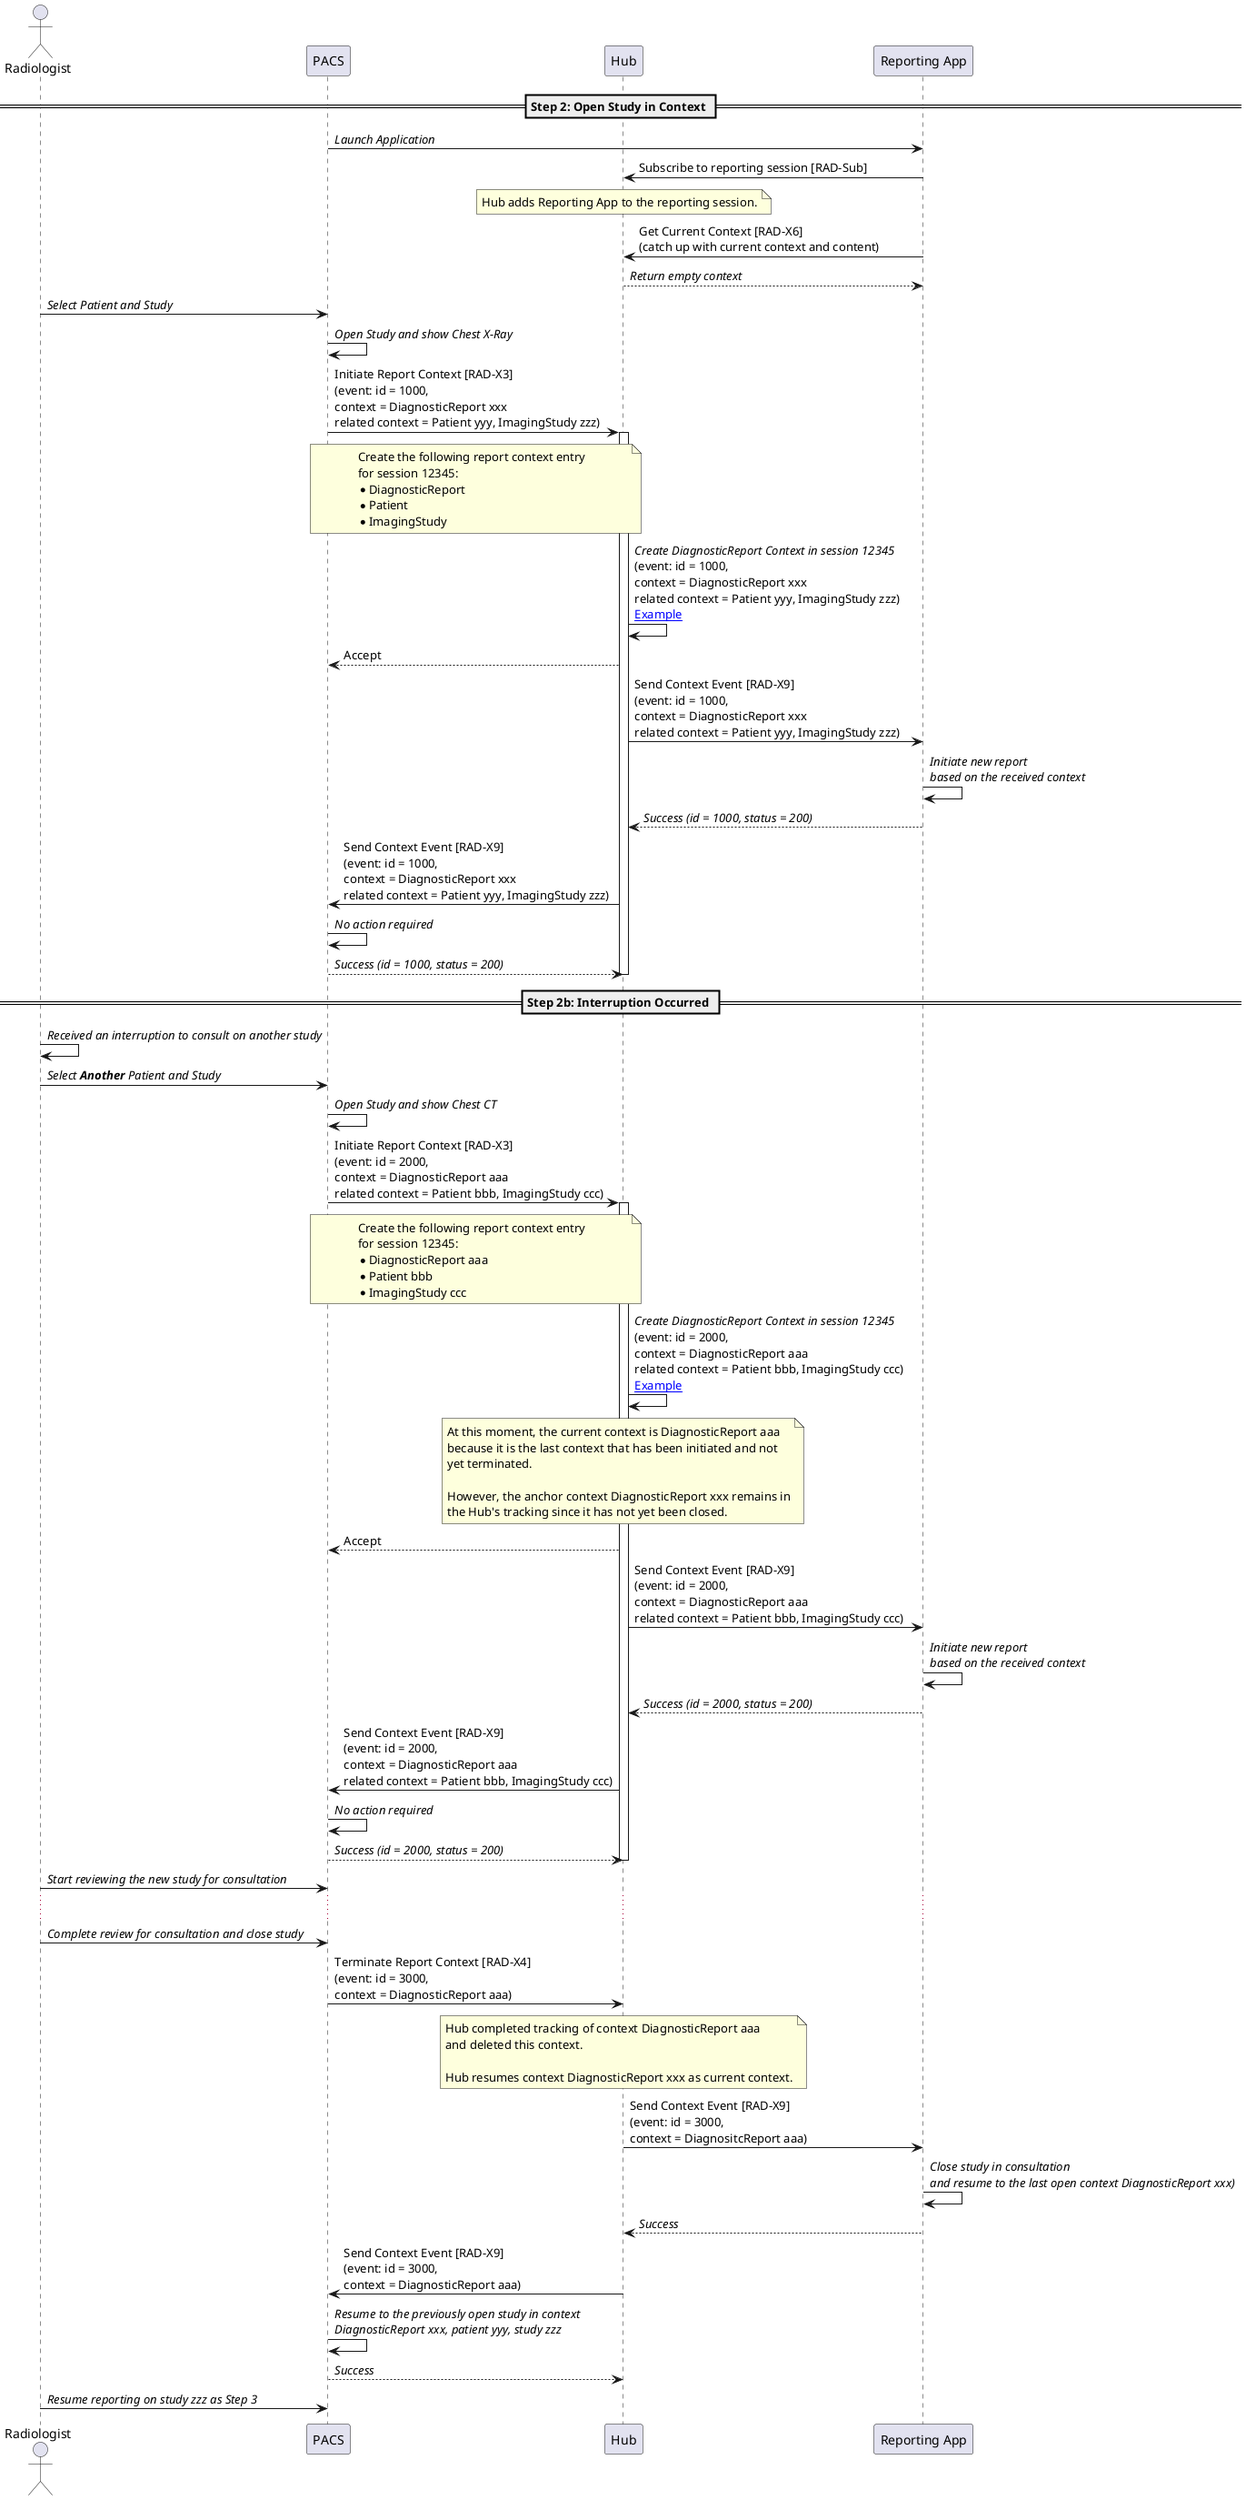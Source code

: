 @startuml

actor Radiologist as User
participant "PACS" as PACS
participant "Hub" as Hub
participant "Reporting App" as Report

== Step 2: Open Study in Context ==

PACS->Report: //Launch Application//

Report->Hub: Subscribe to reporting session [RAD-Sub]
note over Hub
Hub adds Reporting App to the reporting session.
end note

Report->Hub: Get Current Context [RAD-X6]\n(catch up with current context and content)
Hub-->Report: //Return empty context//

User->PACS: //Select Patient and Study//
PACS->PACS: //Open Study and show Chest X-Ray//

PACS->Hub: Initiate Report Context [RAD-X3]\n(event: id = 1000,\ncontext = DiagnosticReport xxx\nrelated context = Patient yyy, ImagingStudy zzz)
activate Hub
note over PACS, Hub
Create the following report context entry
for session 12345:
* DiagnosticReport
* Patient
* ImagingStudy
end note

Hub->Hub: //Create DiagnosticReport Context in session 12345//\n(event: id = 1000,\ncontext = DiagnosticReport xxx\nrelated context = Patient yyy, ImagingStudy zzz)\n[[open_study_for_reporting.html#available-context-and-content-in-hub Example]]
Hub-->PACS: Accept

Hub->Report: Send Context Event [RAD-X9]\n(event: id = 1000,\ncontext = DiagnosticReport xxx\nrelated context = Patient yyy, ImagingStudy zzz)
Report->Report: //Initiate new report//\n//based on the received context//
Report-->Hub: //Success (id = 1000, status = 200)//

Hub->PACS: Send Context Event [RAD-X9]\n(event: id = 1000,\ncontext = DiagnosticReport xxx\nrelated context = Patient yyy, ImagingStudy zzz)
PACS->PACS: //No action required//
PACS-->Hub: //Success (id = 1000, status = 200)//
deactivate Hub

== Step 2b: Interruption Occurred ==

User->User: //Received an interruption to consult on another study//

User->PACS: //Select **Another** Patient and Study//
PACS->PACS: //Open Study and show Chest CT//

PACS->Hub: Initiate Report Context [RAD-X3]\n(event: id = 2000,\ncontext = DiagnosticReport aaa\nrelated context = Patient bbb, ImagingStudy ccc)
activate Hub
note over PACS, Hub
Create the following report context entry
for session 12345:
* DiagnosticReport aaa
* Patient bbb
* ImagingStudy ccc
end note

Hub->Hub: //Create DiagnosticReport Context in session 12345//\n(event: id = 2000,\ncontext = DiagnosticReport aaa\nrelated context = Patient bbb, ImagingStudy ccc)\n[[open_study_for_reporting.html#available-context-and-content-in-hub Example]]
note over Hub
At this moment, the current context is DiagnosticReport aaa
because it is the last context that has been initiated and not
yet terminated.

However, the anchor context DiagnosticReport xxx remains in
the Hub's tracking since it has not yet been closed.
end note
Hub-->PACS: Accept

Hub->Report: Send Context Event [RAD-X9]\n(event: id = 2000,\ncontext = DiagnosticReport aaa\nrelated context = Patient bbb, ImagingStudy ccc)
Report->Report: //Initiate new report//\n//based on the received context//
Report-->Hub: //Success (id = 2000, status = 200)//

Hub->PACS: Send Context Event [RAD-X9]\n(event: id = 2000,\ncontext = DiagnosticReport aaa\nrelated context = Patient bbb, ImagingStudy ccc)
PACS->PACS: //No action required//
PACS-->Hub: //Success (id = 2000, status = 200)//
deactivate Hub

User->PACS: //Start reviewing the new study for consultation//

...

User->PACS: //Complete review for consultation and close study//

PACS->Hub: Terminate Report Context [RAD-X4]\n(event: id = 3000,\ncontext = DiagnosticReport aaa)
note over Hub
Hub completed tracking of context DiagnosticReport aaa
and deleted this context.

Hub resumes context DiagnosticReport xxx as current context.
end note

Hub->Report: Send Context Event [RAD-X9]\n(event: id = 3000,\ncontext = DiagnositcReport aaa)
Report->Report: //Close study in consultation//\n//and resume to the last open context DiagnosticReport xxx)//
Report-->Hub: //Success//

Hub->PACS: Send Context Event [RAD-X9]\n(event: id = 3000,\ncontext = DiagnosticReport aaa)
PACS->PACS: //Resume to the previously open study in context//\n//DiagnosticReport xxx, patient yyy, study zzz//
PACS-->Hub: //Success//

User->PACS: //Resume reporting on study zzz as Step 3//

@enduml